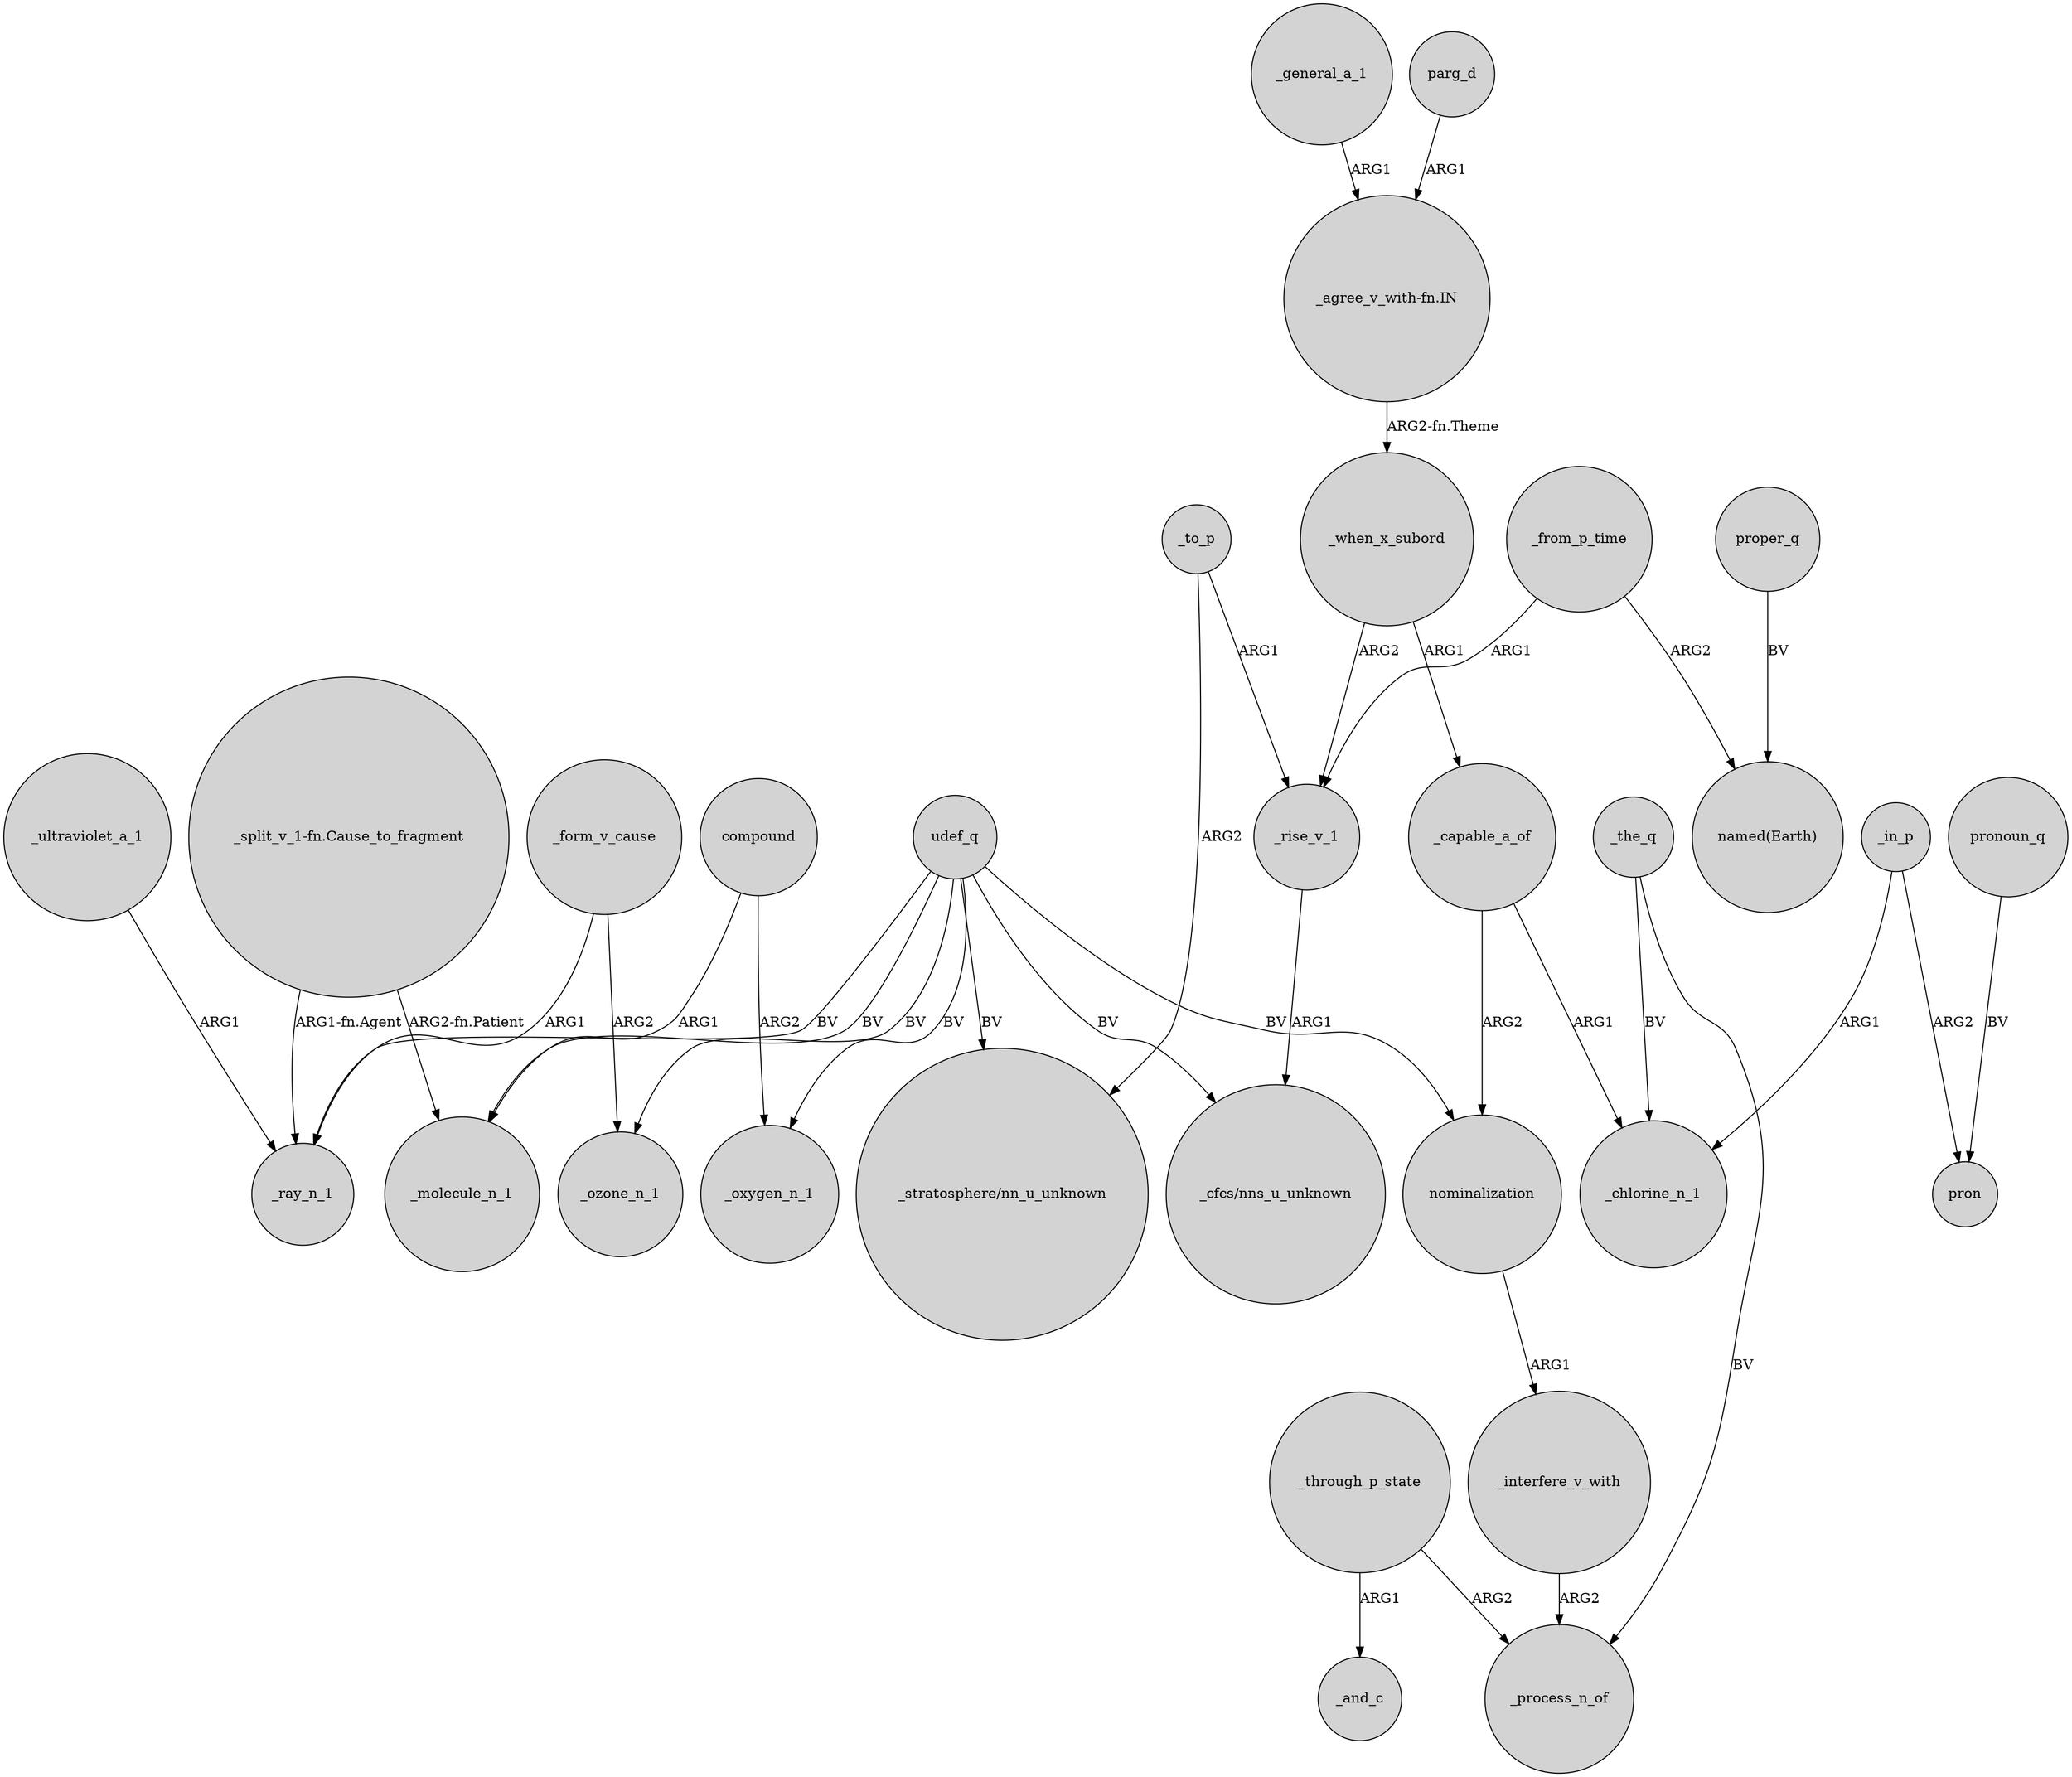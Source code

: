 digraph {
	node [shape=circle style=filled]
	udef_q -> _ozone_n_1 [label=BV]
	nominalization -> _interfere_v_with [label=ARG1]
	udef_q -> _molecule_n_1 [label=BV]
	_general_a_1 -> "_agree_v_with-fn.IN" [label=ARG1]
	"_split_v_1-fn.Cause_to_fragment" -> _ray_n_1 [label="ARG1-fn.Agent"]
	_capable_a_of -> nominalization [label=ARG2]
	_when_x_subord -> _rise_v_1 [label=ARG2]
	_ultraviolet_a_1 -> _ray_n_1 [label=ARG1]
	_rise_v_1 -> "_cfcs/nns_u_unknown" [label=ARG1]
	udef_q -> _ray_n_1 [label=BV]
	_capable_a_of -> _chlorine_n_1 [label=ARG1]
	_from_p_time -> _rise_v_1 [label=ARG1]
	_from_p_time -> "named(Earth)" [label=ARG2]
	_in_p -> _chlorine_n_1 [label=ARG1]
	parg_d -> "_agree_v_with-fn.IN" [label=ARG1]
	udef_q -> "_stratosphere/nn_u_unknown" [label=BV]
	_form_v_cause -> _ray_n_1 [label=ARG1]
	_when_x_subord -> _capable_a_of [label=ARG1]
	pronoun_q -> pron [label=BV]
	_to_p -> "_stratosphere/nn_u_unknown" [label=ARG2]
	_interfere_v_with -> _process_n_of [label=ARG2]
	proper_q -> "named(Earth)" [label=BV]
	_to_p -> _rise_v_1 [label=ARG1]
	udef_q -> nominalization [label=BV]
	compound -> _oxygen_n_1 [label=ARG2]
	compound -> _molecule_n_1 [label=ARG1]
	_through_p_state -> _and_c [label=ARG1]
	_the_q -> _chlorine_n_1 [label=BV]
	_form_v_cause -> _ozone_n_1 [label=ARG2]
	udef_q -> "_cfcs/nns_u_unknown" [label=BV]
	"_agree_v_with-fn.IN" -> _when_x_subord [label="ARG2-fn.Theme"]
	_through_p_state -> _process_n_of [label=ARG2]
	_in_p -> pron [label=ARG2]
	udef_q -> _oxygen_n_1 [label=BV]
	_the_q -> _process_n_of [label=BV]
	"_split_v_1-fn.Cause_to_fragment" -> _molecule_n_1 [label="ARG2-fn.Patient"]
}
